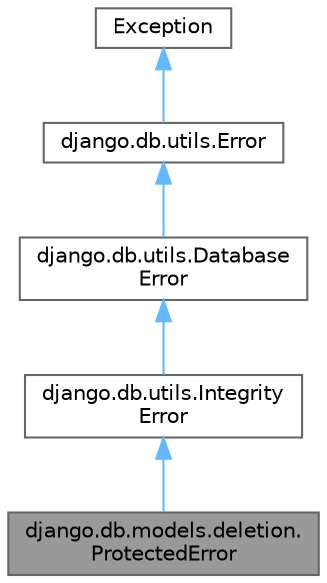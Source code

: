 digraph "django.db.models.deletion.ProtectedError"
{
 // LATEX_PDF_SIZE
  bgcolor="transparent";
  edge [fontname=Helvetica,fontsize=10,labelfontname=Helvetica,labelfontsize=10];
  node [fontname=Helvetica,fontsize=10,shape=box,height=0.2,width=0.4];
  Node1 [id="Node000001",label="django.db.models.deletion.\lProtectedError",height=0.2,width=0.4,color="gray40", fillcolor="grey60", style="filled", fontcolor="black",tooltip=" "];
  Node2 -> Node1 [id="edge5_Node000001_Node000002",dir="back",color="steelblue1",style="solid",tooltip=" "];
  Node2 [id="Node000002",label="django.db.utils.Integrity\lError",height=0.2,width=0.4,color="gray40", fillcolor="white", style="filled",URL="$classdjango_1_1db_1_1utils_1_1IntegrityError.html",tooltip=" "];
  Node3 -> Node2 [id="edge6_Node000002_Node000003",dir="back",color="steelblue1",style="solid",tooltip=" "];
  Node3 [id="Node000003",label="django.db.utils.Database\lError",height=0.2,width=0.4,color="gray40", fillcolor="white", style="filled",URL="$classdjango_1_1db_1_1utils_1_1DatabaseError.html",tooltip=" "];
  Node4 -> Node3 [id="edge7_Node000003_Node000004",dir="back",color="steelblue1",style="solid",tooltip=" "];
  Node4 [id="Node000004",label="django.db.utils.Error",height=0.2,width=0.4,color="gray40", fillcolor="white", style="filled",URL="$classdjango_1_1db_1_1utils_1_1Error.html",tooltip=" "];
  Node5 -> Node4 [id="edge8_Node000004_Node000005",dir="back",color="steelblue1",style="solid",tooltip=" "];
  Node5 [id="Node000005",label="Exception",height=0.2,width=0.4,color="gray40", fillcolor="white", style="filled",tooltip=" "];
}
